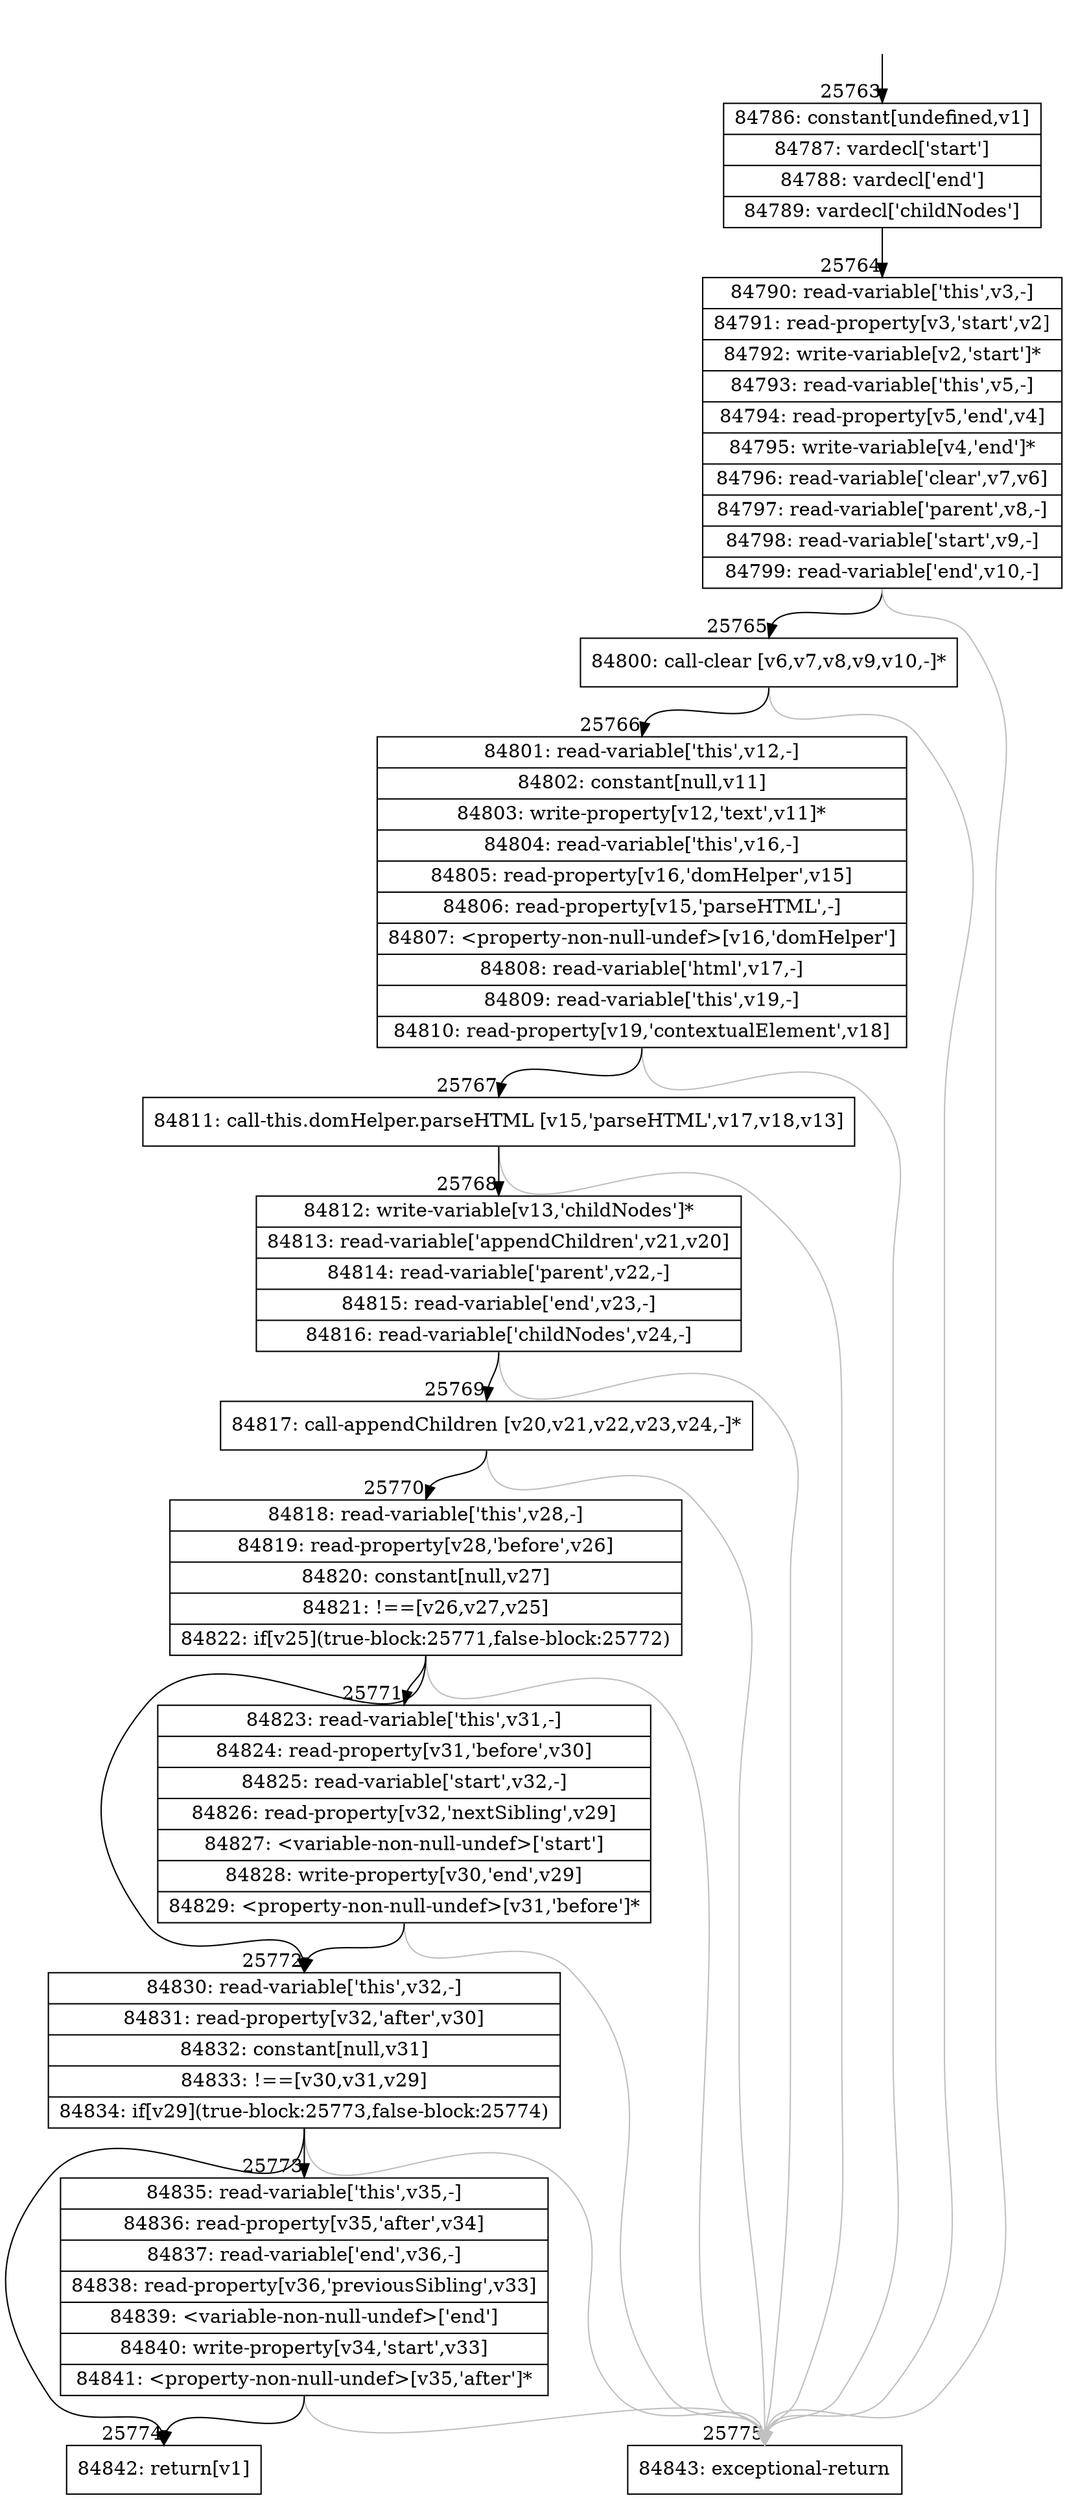 digraph {
rankdir="TD"
BB_entry2259[shape=none,label=""];
BB_entry2259 -> BB25763 [tailport=s, headport=n, headlabel="    25763"]
BB25763 [shape=record label="{84786: constant[undefined,v1]|84787: vardecl['start']|84788: vardecl['end']|84789: vardecl['childNodes']}" ] 
BB25763 -> BB25764 [tailport=s, headport=n, headlabel="      25764"]
BB25764 [shape=record label="{84790: read-variable['this',v3,-]|84791: read-property[v3,'start',v2]|84792: write-variable[v2,'start']*|84793: read-variable['this',v5,-]|84794: read-property[v5,'end',v4]|84795: write-variable[v4,'end']*|84796: read-variable['clear',v7,v6]|84797: read-variable['parent',v8,-]|84798: read-variable['start',v9,-]|84799: read-variable['end',v10,-]}" ] 
BB25764 -> BB25765 [tailport=s, headport=n, headlabel="      25765"]
BB25764 -> BB25775 [tailport=s, headport=n, color=gray, headlabel="      25775"]
BB25765 [shape=record label="{84800: call-clear [v6,v7,v8,v9,v10,-]*}" ] 
BB25765 -> BB25766 [tailport=s, headport=n, headlabel="      25766"]
BB25765 -> BB25775 [tailport=s, headport=n, color=gray]
BB25766 [shape=record label="{84801: read-variable['this',v12,-]|84802: constant[null,v11]|84803: write-property[v12,'text',v11]*|84804: read-variable['this',v16,-]|84805: read-property[v16,'domHelper',v15]|84806: read-property[v15,'parseHTML',-]|84807: \<property-non-null-undef\>[v16,'domHelper']|84808: read-variable['html',v17,-]|84809: read-variable['this',v19,-]|84810: read-property[v19,'contextualElement',v18]}" ] 
BB25766 -> BB25767 [tailport=s, headport=n, headlabel="      25767"]
BB25766 -> BB25775 [tailport=s, headport=n, color=gray]
BB25767 [shape=record label="{84811: call-this.domHelper.parseHTML [v15,'parseHTML',v17,v18,v13]}" ] 
BB25767 -> BB25768 [tailport=s, headport=n, headlabel="      25768"]
BB25767 -> BB25775 [tailport=s, headport=n, color=gray]
BB25768 [shape=record label="{84812: write-variable[v13,'childNodes']*|84813: read-variable['appendChildren',v21,v20]|84814: read-variable['parent',v22,-]|84815: read-variable['end',v23,-]|84816: read-variable['childNodes',v24,-]}" ] 
BB25768 -> BB25769 [tailport=s, headport=n, headlabel="      25769"]
BB25768 -> BB25775 [tailport=s, headport=n, color=gray]
BB25769 [shape=record label="{84817: call-appendChildren [v20,v21,v22,v23,v24,-]*}" ] 
BB25769 -> BB25770 [tailport=s, headport=n, headlabel="      25770"]
BB25769 -> BB25775 [tailport=s, headport=n, color=gray]
BB25770 [shape=record label="{84818: read-variable['this',v28,-]|84819: read-property[v28,'before',v26]|84820: constant[null,v27]|84821: !==[v26,v27,v25]|84822: if[v25](true-block:25771,false-block:25772)}" ] 
BB25770 -> BB25771 [tailport=s, headport=n, headlabel="      25771"]
BB25770 -> BB25772 [tailport=s, headport=n, headlabel="      25772"]
BB25770 -> BB25775 [tailport=s, headport=n, color=gray]
BB25771 [shape=record label="{84823: read-variable['this',v31,-]|84824: read-property[v31,'before',v30]|84825: read-variable['start',v32,-]|84826: read-property[v32,'nextSibling',v29]|84827: \<variable-non-null-undef\>['start']|84828: write-property[v30,'end',v29]|84829: \<property-non-null-undef\>[v31,'before']*}" ] 
BB25771 -> BB25772 [tailport=s, headport=n]
BB25771 -> BB25775 [tailport=s, headport=n, color=gray]
BB25772 [shape=record label="{84830: read-variable['this',v32,-]|84831: read-property[v32,'after',v30]|84832: constant[null,v31]|84833: !==[v30,v31,v29]|84834: if[v29](true-block:25773,false-block:25774)}" ] 
BB25772 -> BB25773 [tailport=s, headport=n, headlabel="      25773"]
BB25772 -> BB25774 [tailport=s, headport=n, headlabel="      25774"]
BB25772 -> BB25775 [tailport=s, headport=n, color=gray]
BB25773 [shape=record label="{84835: read-variable['this',v35,-]|84836: read-property[v35,'after',v34]|84837: read-variable['end',v36,-]|84838: read-property[v36,'previousSibling',v33]|84839: \<variable-non-null-undef\>['end']|84840: write-property[v34,'start',v33]|84841: \<property-non-null-undef\>[v35,'after']*}" ] 
BB25773 -> BB25774 [tailport=s, headport=n]
BB25773 -> BB25775 [tailport=s, headport=n, color=gray]
BB25774 [shape=record label="{84842: return[v1]}" ] 
BB25775 [shape=record label="{84843: exceptional-return}" ] 
//#$~ 47346
}

